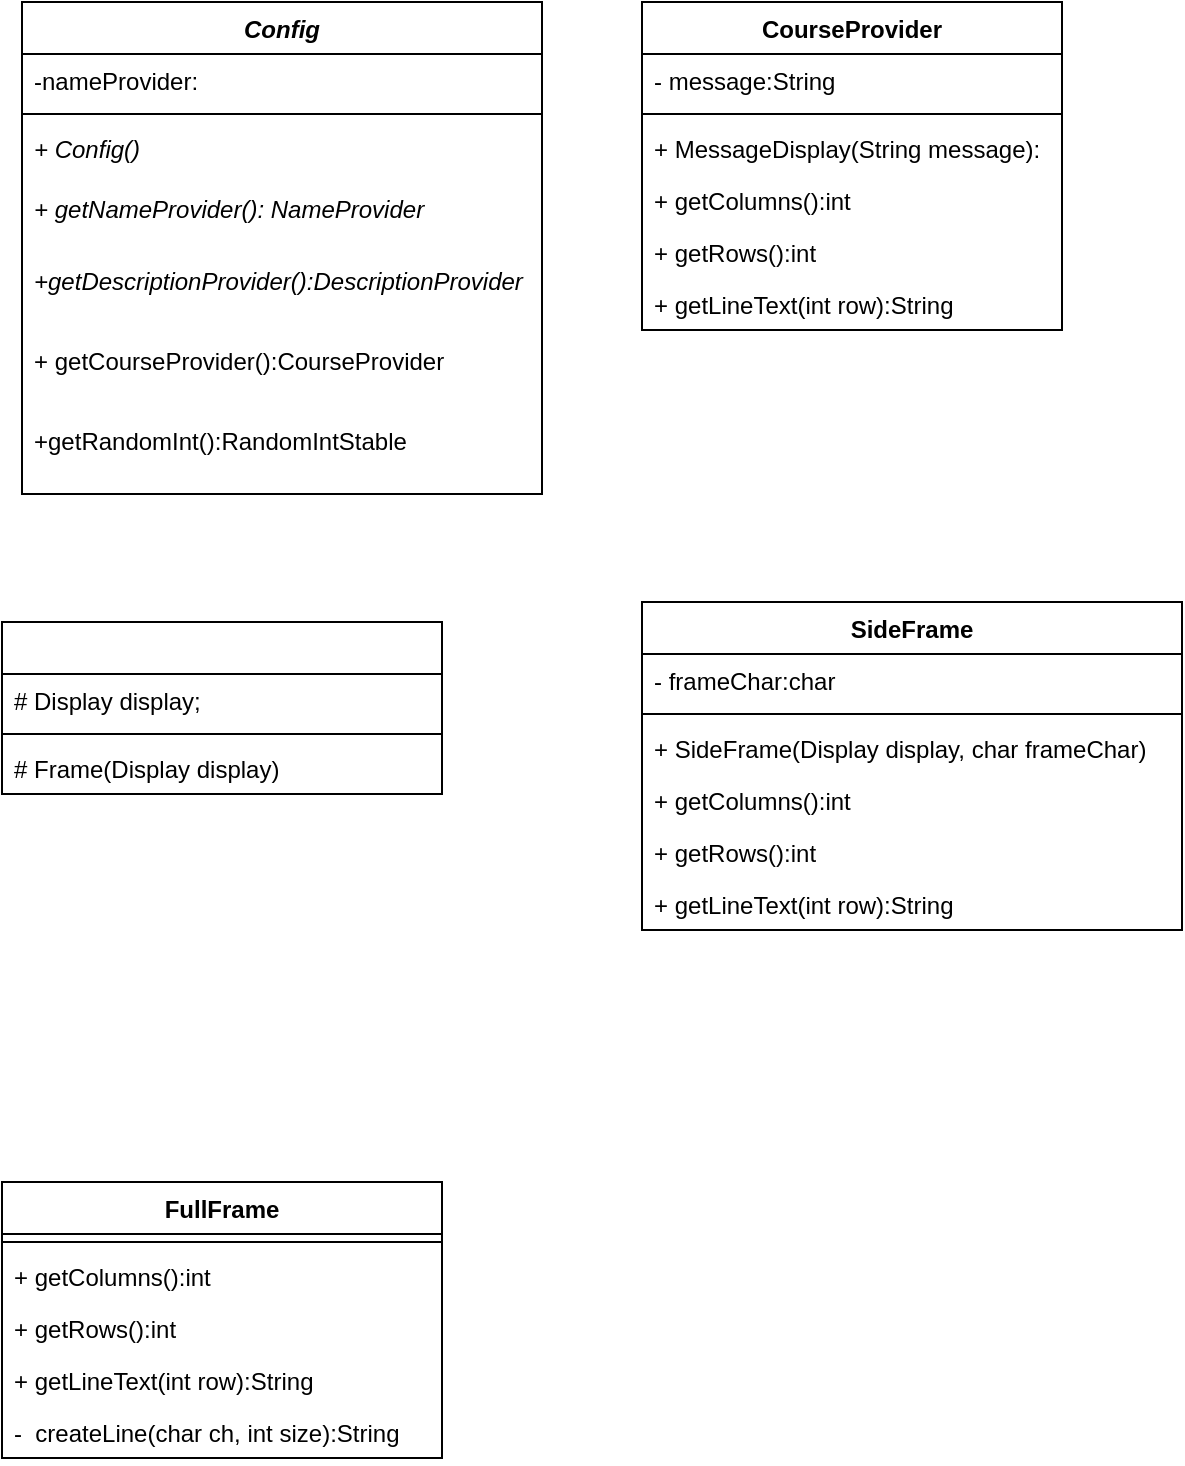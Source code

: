 <mxfile version="14.4.7" type="github" pages="2">
  <diagram id="tTqqeiQ2dOGr_DgL1vUh" name="Page-1">
    <mxGraphModel dx="1422" dy="766" grid="1" gridSize="10" guides="1" tooltips="1" connect="1" arrows="1" fold="1" page="1" pageScale="1" pageWidth="850" pageHeight="1100" math="0" shadow="0">
      <root>
        <mxCell id="0" />
        <mxCell id="1" parent="0" />
        <mxCell id="yU9ZGalVl50wGZDlpRYq-7" value="Config" style="swimlane;fontStyle=3;align=center;verticalAlign=top;childLayout=stackLayout;horizontal=1;startSize=26;horizontalStack=0;resizeParent=1;resizeParentMax=0;resizeLast=0;collapsible=1;marginBottom=0;" parent="1" vertex="1">
          <mxGeometry x="170" y="100" width="260" height="246" as="geometry" />
        </mxCell>
        <mxCell id="k0FSiRvKtLhEZNqfwJW8-2" value="-nameProvider:" style="text;strokeColor=none;fillColor=none;align=left;verticalAlign=top;spacingLeft=4;spacingRight=4;overflow=hidden;rotatable=0;points=[[0,0.5],[1,0.5]];portConstraint=eastwest;" vertex="1" parent="yU9ZGalVl50wGZDlpRYq-7">
          <mxGeometry y="26" width="260" height="26" as="geometry" />
        </mxCell>
        <mxCell id="yU9ZGalVl50wGZDlpRYq-9" value="" style="line;strokeWidth=1;fillColor=none;align=left;verticalAlign=middle;spacingTop=-1;spacingLeft=3;spacingRight=3;rotatable=0;labelPosition=right;points=[];portConstraint=eastwest;" parent="yU9ZGalVl50wGZDlpRYq-7" vertex="1">
          <mxGeometry y="52" width="260" height="8" as="geometry" />
        </mxCell>
        <mxCell id="yU9ZGalVl50wGZDlpRYq-11" value="+ Config()" style="text;strokeColor=none;fillColor=none;align=left;verticalAlign=top;spacingLeft=4;spacingRight=4;overflow=hidden;rotatable=0;points=[[0,0.5],[1,0.5]];portConstraint=eastwest;fontStyle=2" parent="yU9ZGalVl50wGZDlpRYq-7" vertex="1">
          <mxGeometry y="60" width="260" height="30" as="geometry" />
        </mxCell>
        <mxCell id="yU9ZGalVl50wGZDlpRYq-10" value="+ getNameProvider(): NameProvider" style="text;strokeColor=none;fillColor=none;align=left;verticalAlign=top;spacingLeft=4;spacingRight=4;overflow=hidden;rotatable=0;points=[[0,0.5],[1,0.5]];portConstraint=eastwest;fontStyle=2" parent="yU9ZGalVl50wGZDlpRYq-7" vertex="1">
          <mxGeometry y="90" width="260" height="36" as="geometry" />
        </mxCell>
        <mxCell id="yU9ZGalVl50wGZDlpRYq-13" value="+getDescriptionProvider():DescriptionProvider " style="text;strokeColor=none;fillColor=none;align=left;verticalAlign=top;spacingLeft=4;spacingRight=4;overflow=hidden;rotatable=0;points=[[0,0.5],[1,0.5]];portConstraint=eastwest;fontStyle=2" parent="yU9ZGalVl50wGZDlpRYq-7" vertex="1">
          <mxGeometry y="126" width="260" height="40" as="geometry" />
        </mxCell>
        <mxCell id="yU9ZGalVl50wGZDlpRYq-12" value="+ getCourseProvider():CourseProvider" style="text;strokeColor=none;fillColor=none;align=left;verticalAlign=top;spacingLeft=4;spacingRight=4;overflow=hidden;rotatable=0;points=[[0,0.5],[1,0.5]];portConstraint=eastwest;" parent="yU9ZGalVl50wGZDlpRYq-7" vertex="1">
          <mxGeometry y="166" width="260" height="40" as="geometry" />
        </mxCell>
        <mxCell id="k0FSiRvKtLhEZNqfwJW8-1" value="+getRandomInt():RandomIntStable" style="text;strokeColor=none;fillColor=none;align=left;verticalAlign=top;spacingLeft=4;spacingRight=4;overflow=hidden;rotatable=0;points=[[0,0.5],[1,0.5]];portConstraint=eastwest;" vertex="1" parent="yU9ZGalVl50wGZDlpRYq-7">
          <mxGeometry y="206" width="260" height="40" as="geometry" />
        </mxCell>
        <mxCell id="yU9ZGalVl50wGZDlpRYq-14" value="" style="swimlane;fontStyle=1;align=center;verticalAlign=top;childLayout=stackLayout;horizontal=1;startSize=26;horizontalStack=0;resizeParent=1;resizeParentMax=0;resizeLast=0;collapsible=1;marginBottom=0;" parent="1" vertex="1">
          <mxGeometry x="160" y="410" width="220" height="86" as="geometry" />
        </mxCell>
        <mxCell id="yU9ZGalVl50wGZDlpRYq-15" value="# Display display;" style="text;strokeColor=none;fillColor=none;align=left;verticalAlign=top;spacingLeft=4;spacingRight=4;overflow=hidden;rotatable=0;points=[[0,0.5],[1,0.5]];portConstraint=eastwest;" parent="yU9ZGalVl50wGZDlpRYq-14" vertex="1">
          <mxGeometry y="26" width="220" height="26" as="geometry" />
        </mxCell>
        <mxCell id="yU9ZGalVl50wGZDlpRYq-16" value="" style="line;strokeWidth=1;fillColor=none;align=left;verticalAlign=middle;spacingTop=-1;spacingLeft=3;spacingRight=3;rotatable=0;labelPosition=right;points=[];portConstraint=eastwest;" parent="yU9ZGalVl50wGZDlpRYq-14" vertex="1">
          <mxGeometry y="52" width="220" height="8" as="geometry" />
        </mxCell>
        <mxCell id="yU9ZGalVl50wGZDlpRYq-17" value="# Frame(Display display)" style="text;strokeColor=none;fillColor=none;align=left;verticalAlign=top;spacingLeft=4;spacingRight=4;overflow=hidden;rotatable=0;points=[[0,0.5],[1,0.5]];portConstraint=eastwest;" parent="yU9ZGalVl50wGZDlpRYq-14" vertex="1">
          <mxGeometry y="60" width="220" height="26" as="geometry" />
        </mxCell>
        <mxCell id="yU9ZGalVl50wGZDlpRYq-24" value="FullFrame " style="swimlane;fontStyle=1;align=center;verticalAlign=top;childLayout=stackLayout;horizontal=1;startSize=26;horizontalStack=0;resizeParent=1;resizeParentMax=0;resizeLast=0;collapsible=1;marginBottom=0;" parent="1" vertex="1">
          <mxGeometry x="160" y="690" width="220" height="138" as="geometry" />
        </mxCell>
        <mxCell id="yU9ZGalVl50wGZDlpRYq-26" value="" style="line;strokeWidth=1;fillColor=none;align=left;verticalAlign=middle;spacingTop=-1;spacingLeft=3;spacingRight=3;rotatable=0;labelPosition=right;points=[];portConstraint=eastwest;" parent="yU9ZGalVl50wGZDlpRYq-24" vertex="1">
          <mxGeometry y="26" width="220" height="8" as="geometry" />
        </mxCell>
        <mxCell id="yU9ZGalVl50wGZDlpRYq-25" value="+ getColumns():int" style="text;strokeColor=none;fillColor=none;align=left;verticalAlign=top;spacingLeft=4;spacingRight=4;overflow=hidden;rotatable=0;points=[[0,0.5],[1,0.5]];portConstraint=eastwest;" parent="yU9ZGalVl50wGZDlpRYq-24" vertex="1">
          <mxGeometry y="34" width="220" height="26" as="geometry" />
        </mxCell>
        <mxCell id="yU9ZGalVl50wGZDlpRYq-31" value="+ getRows():int" style="text;strokeColor=none;fillColor=none;align=left;verticalAlign=top;spacingLeft=4;spacingRight=4;overflow=hidden;rotatable=0;points=[[0,0.5],[1,0.5]];portConstraint=eastwest;" parent="yU9ZGalVl50wGZDlpRYq-24" vertex="1">
          <mxGeometry y="60" width="220" height="26" as="geometry" />
        </mxCell>
        <mxCell id="yU9ZGalVl50wGZDlpRYq-32" value="+ getLineText(int row):String" style="text;strokeColor=none;fillColor=none;align=left;verticalAlign=top;spacingLeft=4;spacingRight=4;overflow=hidden;rotatable=0;points=[[0,0.5],[1,0.5]];portConstraint=eastwest;" parent="yU9ZGalVl50wGZDlpRYq-24" vertex="1">
          <mxGeometry y="86" width="220" height="26" as="geometry" />
        </mxCell>
        <mxCell id="yU9ZGalVl50wGZDlpRYq-33" value="-  createLine(char ch, int size):String" style="text;strokeColor=none;fillColor=none;align=left;verticalAlign=top;spacingLeft=4;spacingRight=4;overflow=hidden;rotatable=0;points=[[0,0.5],[1,0.5]];portConstraint=eastwest;" parent="yU9ZGalVl50wGZDlpRYq-24" vertex="1">
          <mxGeometry y="112" width="220" height="26" as="geometry" />
        </mxCell>
        <mxCell id="yU9ZGalVl50wGZDlpRYq-36" value="CourseProvider " style="swimlane;fontStyle=1;align=center;verticalAlign=top;childLayout=stackLayout;horizontal=1;startSize=26;horizontalStack=0;resizeParent=1;resizeParentMax=0;resizeLast=0;collapsible=1;marginBottom=0;fontColor=#000000;" parent="1" vertex="1">
          <mxGeometry x="480" y="100" width="210" height="164" as="geometry" />
        </mxCell>
        <mxCell id="yU9ZGalVl50wGZDlpRYq-37" value="- message:String" style="text;strokeColor=none;fillColor=none;align=left;verticalAlign=top;spacingLeft=4;spacingRight=4;overflow=hidden;rotatable=0;points=[[0,0.5],[1,0.5]];portConstraint=eastwest;" parent="yU9ZGalVl50wGZDlpRYq-36" vertex="1">
          <mxGeometry y="26" width="210" height="26" as="geometry" />
        </mxCell>
        <mxCell id="yU9ZGalVl50wGZDlpRYq-38" value="" style="line;strokeWidth=1;fillColor=none;align=left;verticalAlign=middle;spacingTop=-1;spacingLeft=3;spacingRight=3;rotatable=0;labelPosition=right;points=[];portConstraint=eastwest;" parent="yU9ZGalVl50wGZDlpRYq-36" vertex="1">
          <mxGeometry y="52" width="210" height="8" as="geometry" />
        </mxCell>
        <mxCell id="yU9ZGalVl50wGZDlpRYq-39" value="+ MessageDisplay(String message):" style="text;strokeColor=none;fillColor=none;align=left;verticalAlign=top;spacingLeft=4;spacingRight=4;overflow=hidden;rotatable=0;points=[[0,0.5],[1,0.5]];portConstraint=eastwest;" parent="yU9ZGalVl50wGZDlpRYq-36" vertex="1">
          <mxGeometry y="60" width="210" height="26" as="geometry" />
        </mxCell>
        <mxCell id="yU9ZGalVl50wGZDlpRYq-50" value="+ getColumns():int" style="text;strokeColor=none;fillColor=none;align=left;verticalAlign=top;spacingLeft=4;spacingRight=4;overflow=hidden;rotatable=0;points=[[0,0.5],[1,0.5]];portConstraint=eastwest;" parent="yU9ZGalVl50wGZDlpRYq-36" vertex="1">
          <mxGeometry y="86" width="210" height="26" as="geometry" />
        </mxCell>
        <mxCell id="yU9ZGalVl50wGZDlpRYq-51" value="+ getRows():int" style="text;strokeColor=none;fillColor=none;align=left;verticalAlign=top;spacingLeft=4;spacingRight=4;overflow=hidden;rotatable=0;points=[[0,0.5],[1,0.5]];portConstraint=eastwest;" parent="yU9ZGalVl50wGZDlpRYq-36" vertex="1">
          <mxGeometry y="112" width="210" height="26" as="geometry" />
        </mxCell>
        <mxCell id="yU9ZGalVl50wGZDlpRYq-52" value="+ getLineText(int row):String" style="text;strokeColor=none;fillColor=none;align=left;verticalAlign=top;spacingLeft=4;spacingRight=4;overflow=hidden;rotatable=0;points=[[0,0.5],[1,0.5]];portConstraint=eastwest;" parent="yU9ZGalVl50wGZDlpRYq-36" vertex="1">
          <mxGeometry y="138" width="210" height="26" as="geometry" />
        </mxCell>
        <mxCell id="yU9ZGalVl50wGZDlpRYq-61" value="SideFrame" style="swimlane;fontStyle=1;align=center;verticalAlign=top;childLayout=stackLayout;horizontal=1;startSize=26;horizontalStack=0;resizeParent=1;resizeParentMax=0;resizeLast=0;collapsible=1;marginBottom=0;" parent="1" vertex="1">
          <mxGeometry x="480" y="400" width="270" height="164" as="geometry" />
        </mxCell>
        <mxCell id="yU9ZGalVl50wGZDlpRYq-67" value="- frameChar:char" style="text;strokeColor=none;fillColor=none;align=left;verticalAlign=top;spacingLeft=4;spacingRight=4;overflow=hidden;rotatable=0;points=[[0,0.5],[1,0.5]];portConstraint=eastwest;" parent="yU9ZGalVl50wGZDlpRYq-61" vertex="1">
          <mxGeometry y="26" width="270" height="26" as="geometry" />
        </mxCell>
        <mxCell id="yU9ZGalVl50wGZDlpRYq-62" value="" style="line;strokeWidth=1;fillColor=none;align=left;verticalAlign=middle;spacingTop=-1;spacingLeft=3;spacingRight=3;rotatable=0;labelPosition=right;points=[];portConstraint=eastwest;" parent="yU9ZGalVl50wGZDlpRYq-61" vertex="1">
          <mxGeometry y="52" width="270" height="8" as="geometry" />
        </mxCell>
        <mxCell id="yU9ZGalVl50wGZDlpRYq-68" value="+ SideFrame(Display display, char frameChar)" style="text;strokeColor=none;fillColor=none;align=left;verticalAlign=top;spacingLeft=4;spacingRight=4;overflow=hidden;rotatable=0;points=[[0,0.5],[1,0.5]];portConstraint=eastwest;" parent="yU9ZGalVl50wGZDlpRYq-61" vertex="1">
          <mxGeometry y="60" width="270" height="26" as="geometry" />
        </mxCell>
        <mxCell id="yU9ZGalVl50wGZDlpRYq-63" value="+ getColumns():int" style="text;strokeColor=none;fillColor=none;align=left;verticalAlign=top;spacingLeft=4;spacingRight=4;overflow=hidden;rotatable=0;points=[[0,0.5],[1,0.5]];portConstraint=eastwest;" parent="yU9ZGalVl50wGZDlpRYq-61" vertex="1">
          <mxGeometry y="86" width="270" height="26" as="geometry" />
        </mxCell>
        <mxCell id="yU9ZGalVl50wGZDlpRYq-64" value="+ getRows():int" style="text;strokeColor=none;fillColor=none;align=left;verticalAlign=top;spacingLeft=4;spacingRight=4;overflow=hidden;rotatable=0;points=[[0,0.5],[1,0.5]];portConstraint=eastwest;" parent="yU9ZGalVl50wGZDlpRYq-61" vertex="1">
          <mxGeometry y="112" width="270" height="26" as="geometry" />
        </mxCell>
        <mxCell id="yU9ZGalVl50wGZDlpRYq-65" value="+ getLineText(int row):String" style="text;strokeColor=none;fillColor=none;align=left;verticalAlign=top;spacingLeft=4;spacingRight=4;overflow=hidden;rotatable=0;points=[[0,0.5],[1,0.5]];portConstraint=eastwest;" parent="yU9ZGalVl50wGZDlpRYq-61" vertex="1">
          <mxGeometry y="138" width="270" height="26" as="geometry" />
        </mxCell>
      </root>
    </mxGraphModel>
  </diagram>
  <diagram id="gUssjOfsXlgAjrQKuPPh" name="Page-2">
    <mxGraphModel dx="1422" dy="692" grid="1" gridSize="10" guides="1" tooltips="1" connect="1" arrows="1" fold="1" page="1" pageScale="1" pageWidth="850" pageHeight="1100" math="0" shadow="0">
      <root>
        <mxCell id="0IqnQ-RCOPLzrM5Gykzw-0" />
        <mxCell id="0IqnQ-RCOPLzrM5Gykzw-1" parent="0IqnQ-RCOPLzrM5Gykzw-0" />
      </root>
    </mxGraphModel>
  </diagram>
</mxfile>
